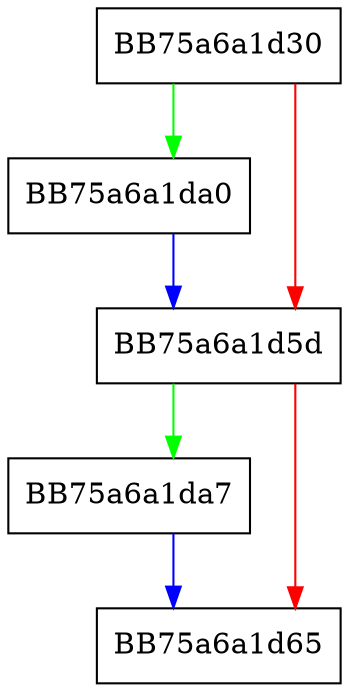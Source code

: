 digraph RpfAPI_vfo_seekread {
  node [shape="box"];
  graph [splines=ortho];
  BB75a6a1d30 -> BB75a6a1da0 [color="green"];
  BB75a6a1d30 -> BB75a6a1d5d [color="red"];
  BB75a6a1d5d -> BB75a6a1da7 [color="green"];
  BB75a6a1d5d -> BB75a6a1d65 [color="red"];
  BB75a6a1da0 -> BB75a6a1d5d [color="blue"];
  BB75a6a1da7 -> BB75a6a1d65 [color="blue"];
}